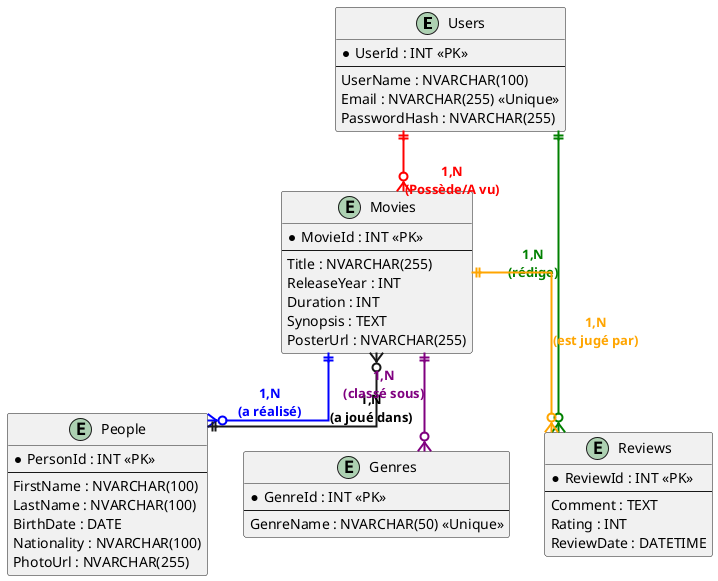 @startuml MCD
skinparam linetype ortho

entity "Users" {
  *UserId : INT <<PK>>
  --
  UserName : NVARCHAR(100)
  Email : NVARCHAR(255) <<Unique>>
  PasswordHash : NVARCHAR(255)
}

entity "Movies" {
  *MovieId : INT <<PK>>
  --
  Title : NVARCHAR(255)
  ReleaseYear : INT
  Duration : INT
  Synopsis : TEXT
  PosterUrl : NVARCHAR(255)
}

entity "People" {
  *PersonId : INT <<PK>>
  --
  FirstName : NVARCHAR(100)
  LastName : NVARCHAR(100)
  BirthDate : DATE
  Nationality : NVARCHAR(100)
  PhotoUrl : NVARCHAR(255)
}

entity "Genres" {
  *GenreId : INT <<PK>>
  --
  GenreName : NVARCHAR(50) <<Unique>>
}

entity "Reviews" {
  *ReviewId : INT <<PK>>
  --
  Comment : TEXT
  Rating : INT
  ReviewDate : DATETIME
}

Users ||--o{ Reviews #line.bold;line:Green;text:Green; : <b>1,N\n<b>(rédige)
Movies ||--o{ Reviews #line.bold;line:Orange;text:Orange; : <b>1,N\n<b>(est jugé par)
Movies ||--o{ People #line.bold;line:Blue;text:Blue; : <b>1,N\n<b>(a réalisé)
People ||--o{ Movies #line.bold; : <b>1,N\n<b>(a joué dans)
Movies ||--o{ Genres #line.bold;line:Purple;text:Purple; : <b>1,N\n<b>(classé sous)
Users ||--o{ Movies #line.bold;line:Red;text:Red; : <b>1,N\n<b>(Possède/A vu)
@enduml
